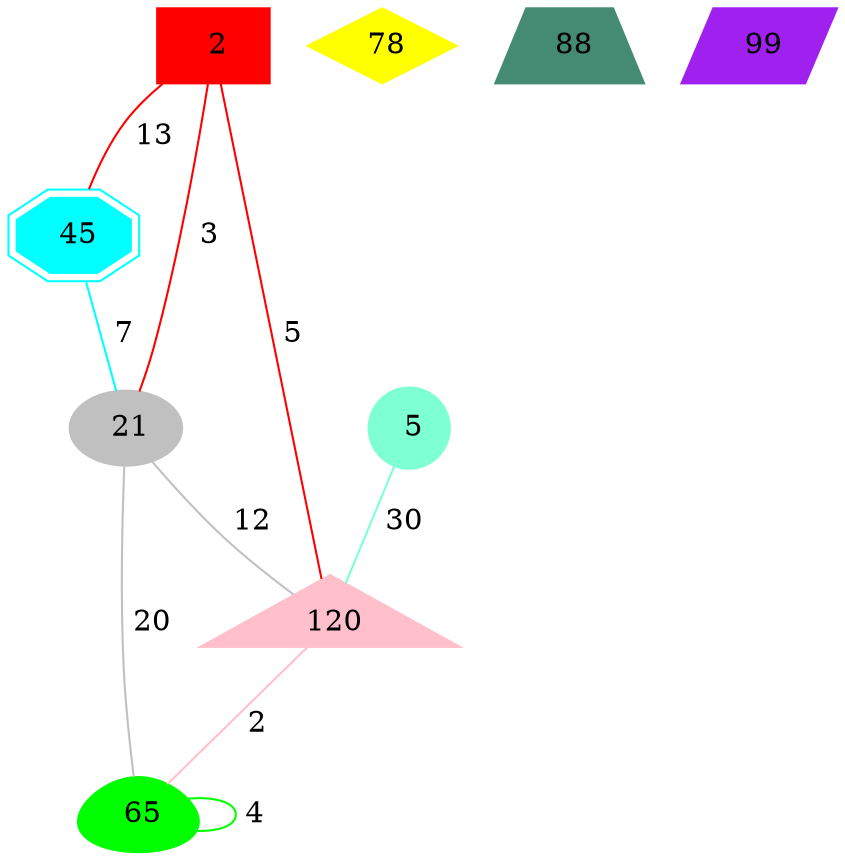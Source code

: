 graph draw_graph{
   2[ color = red, shape = box, distortion = 2, style = " filled", label =  " 2" ];
   45[ color = cyan, shape =  doubleoctagon, distortion = 2, style = " filled", label =  " 45" ];
   21[ color = grey, shape = ellipse, distortion = 2, style = " filled", label =  " 21" ];
   5[ color = aquamarine, shape = circle, distortion = 2, style = " filled", label =  " 5" ];
   120[ color = pink, shape = triangle, distortion = 2, style = " filled", label =  " 120" ];
   65[ color = green, shape = egg, distortion = 2, style = " filled", label =  " 65" ];
   78[ color = yellow, shape = diamond, distortion = 2, style = " filled", label =  " 78" ];
   88[ color = aquamarine4, shape = trapezium, distortion = 2, style = " filled", label =  " 88" ];
   99[ color = purple, shape = parallelogram, distortion = 2, style = " filled", label =  " 99" ];
   2 -- 45[ color = red, label = " 13 "  ];
   2 -- 21[ color = red, label = " 3 "  ];
   2 -- 120[ color = red, label = " 5 "  ];
   45 -- 21[ color = cyan, label = " 7 "  ];
   21 -- 120[ color = grey, label = " 12 "  ];
   21 -- 65[ color = grey, label = " 20 "  ];
   5 -- 120[ color = aquamarine, label = " 30 "  ];
   120 -- 65[ color = pink, label = " 2 "  ];
   65 -- 65[ color = green, label = " 4 "  ];
}
